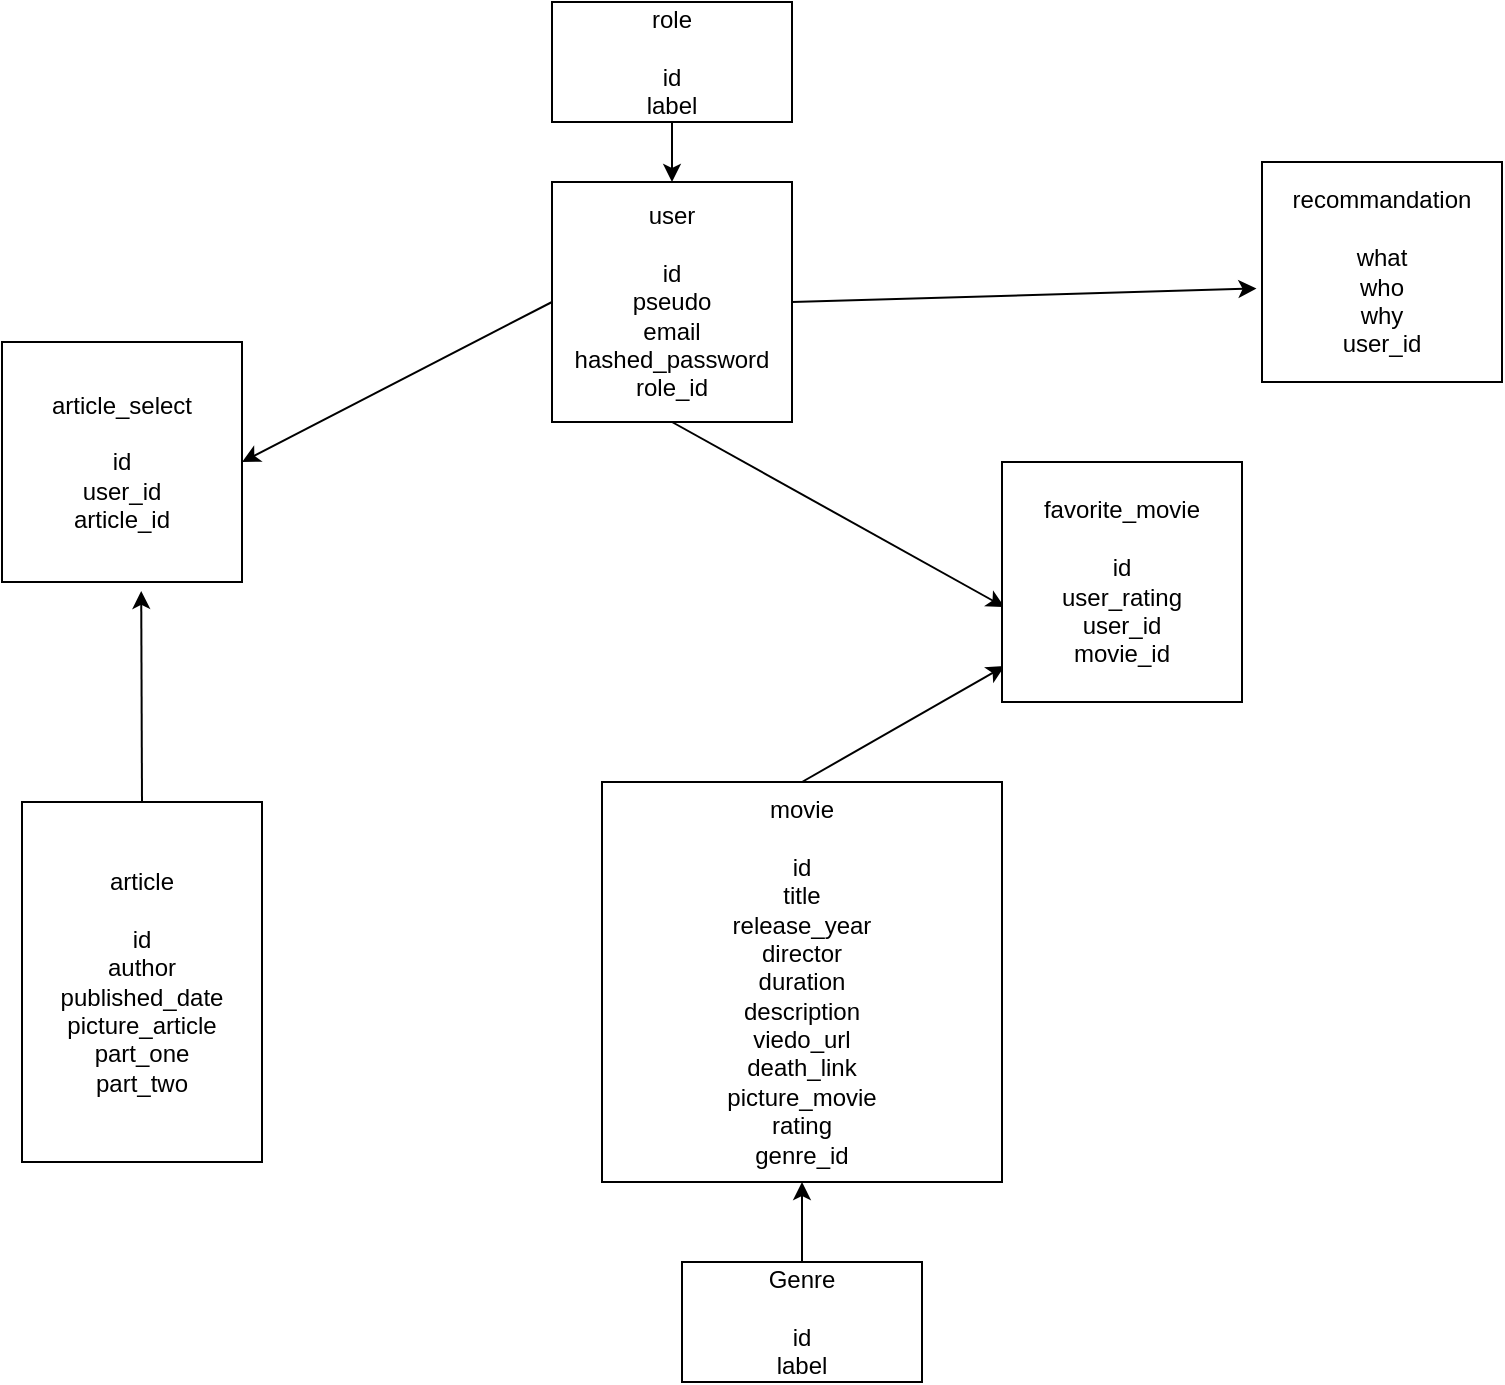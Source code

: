 <mxfile>
    <diagram id="nP_22HQLWyZtwcQR0NrW" name="Page-1">
        <mxGraphModel dx="1051" dy="705" grid="1" gridSize="10" guides="1" tooltips="1" connect="1" arrows="1" fold="1" page="1" pageScale="1" pageWidth="850" pageHeight="1100" math="0" shadow="0">
            <root>
                <mxCell id="0"/>
                <mxCell id="1" parent="0"/>
                <mxCell id="8" style="edgeStyle=none;html=1;exitX=0.5;exitY=1;exitDx=0;exitDy=0;entryX=0.5;entryY=0;entryDx=0;entryDy=0;" edge="1" parent="1" source="3" target="4">
                    <mxGeometry relative="1" as="geometry"/>
                </mxCell>
                <mxCell id="3" value="role&lt;br&gt;&lt;br&gt;id&lt;br&gt;label" style="rounded=0;whiteSpace=wrap;html=1;" vertex="1" parent="1">
                    <mxGeometry x="305" y="30" width="120" height="60" as="geometry"/>
                </mxCell>
                <mxCell id="18" style="edgeStyle=none;html=1;exitX=1;exitY=0.5;exitDx=0;exitDy=0;entryX=-0.023;entryY=0.575;entryDx=0;entryDy=0;entryPerimeter=0;" edge="1" parent="1" source="4" target="16">
                    <mxGeometry relative="1" as="geometry"/>
                </mxCell>
                <mxCell id="20" style="edgeStyle=none;html=1;exitX=0;exitY=0.5;exitDx=0;exitDy=0;entryX=1;entryY=0.5;entryDx=0;entryDy=0;" edge="1" parent="1" source="4" target="19">
                    <mxGeometry relative="1" as="geometry"/>
                </mxCell>
                <mxCell id="23" style="edgeStyle=none;html=1;exitX=0.5;exitY=1;exitDx=0;exitDy=0;entryX=0.011;entryY=0.605;entryDx=0;entryDy=0;entryPerimeter=0;" edge="1" parent="1" source="4" target="17">
                    <mxGeometry relative="1" as="geometry"/>
                </mxCell>
                <mxCell id="4" value="user&lt;br&gt;&lt;br&gt;id&lt;br&gt;pseudo&lt;br&gt;email&lt;br&gt;hashed_password&lt;br&gt;role_id" style="rounded=0;whiteSpace=wrap;html=1;" vertex="1" parent="1">
                    <mxGeometry x="305" y="120" width="120" height="120" as="geometry"/>
                </mxCell>
                <mxCell id="22" style="edgeStyle=none;html=1;exitX=0.5;exitY=0;exitDx=0;exitDy=0;entryX=0.011;entryY=0.85;entryDx=0;entryDy=0;entryPerimeter=0;" edge="1" parent="1" source="12" target="17">
                    <mxGeometry relative="1" as="geometry"/>
                </mxCell>
                <mxCell id="12" value="movie&lt;br&gt;&lt;br&gt;id&lt;br&gt;title&lt;br&gt;release_year&lt;br&gt;director&lt;br&gt;duration&lt;br&gt;description&lt;br&gt;viedo_url&lt;br&gt;death_link&lt;br&gt;picture_movie&lt;br&gt;rating&lt;br&gt;genre_id" style="whiteSpace=wrap;html=1;aspect=fixed;" vertex="1" parent="1">
                    <mxGeometry x="330" y="420" width="200" height="200" as="geometry"/>
                </mxCell>
                <mxCell id="14" style="edgeStyle=none;html=1;exitX=0.5;exitY=0;exitDx=0;exitDy=0;entryX=0.5;entryY=1;entryDx=0;entryDy=0;" edge="1" parent="1" source="13" target="12">
                    <mxGeometry relative="1" as="geometry"/>
                </mxCell>
                <mxCell id="13" value="Genre&lt;br&gt;&lt;br&gt;id&lt;br&gt;label" style="rounded=0;whiteSpace=wrap;html=1;" vertex="1" parent="1">
                    <mxGeometry x="370" y="660" width="120" height="60" as="geometry"/>
                </mxCell>
                <mxCell id="21" style="edgeStyle=none;html=1;exitX=0.5;exitY=0;exitDx=0;exitDy=0;entryX=0.58;entryY=1.037;entryDx=0;entryDy=0;entryPerimeter=0;" edge="1" parent="1" source="15" target="19">
                    <mxGeometry relative="1" as="geometry"/>
                </mxCell>
                <mxCell id="15" value="article&lt;br&gt;&lt;br&gt;id&lt;br&gt;author&lt;br&gt;published_date&lt;br&gt;picture_article&lt;br&gt;part_one&lt;br&gt;part_two" style="rounded=0;whiteSpace=wrap;html=1;" vertex="1" parent="1">
                    <mxGeometry x="40" y="430" width="120" height="180" as="geometry"/>
                </mxCell>
                <mxCell id="16" value="recommandation&lt;br&gt;&lt;br&gt;what&lt;br&gt;who&lt;br&gt;why&lt;br&gt;user_id" style="rounded=0;whiteSpace=wrap;html=1;" vertex="1" parent="1">
                    <mxGeometry x="660" y="110" width="120" height="110" as="geometry"/>
                </mxCell>
                <mxCell id="17" value="favorite_movie&lt;br&gt;&lt;br&gt;id&lt;br&gt;user_rating&lt;br&gt;user_id&lt;br&gt;movie_id" style="rounded=0;whiteSpace=wrap;html=1;" vertex="1" parent="1">
                    <mxGeometry x="530" y="260" width="120" height="120" as="geometry"/>
                </mxCell>
                <mxCell id="19" value="article_select&lt;br&gt;&lt;br&gt;id&lt;br&gt;user_id&lt;br&gt;article_id" style="rounded=0;whiteSpace=wrap;html=1;" vertex="1" parent="1">
                    <mxGeometry x="30" y="200" width="120" height="120" as="geometry"/>
                </mxCell>
            </root>
        </mxGraphModel>
    </diagram>
</mxfile>